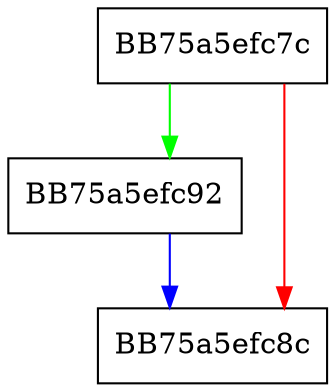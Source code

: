 digraph clear {
  node [shape="box"];
  graph [splines=ortho];
  BB75a5efc7c -> BB75a5efc92 [color="green"];
  BB75a5efc7c -> BB75a5efc8c [color="red"];
  BB75a5efc92 -> BB75a5efc8c [color="blue"];
}